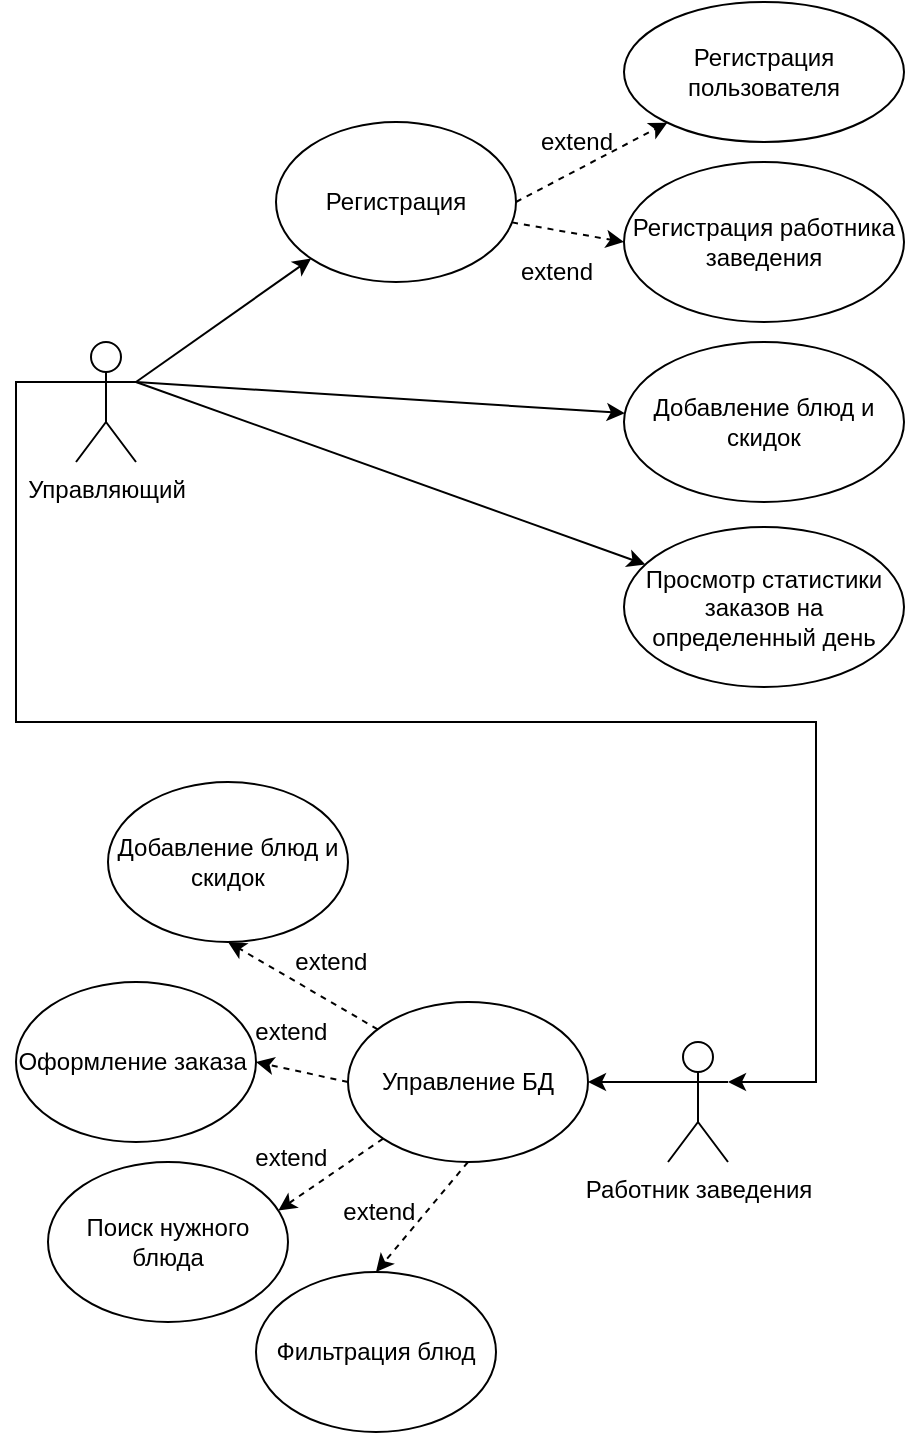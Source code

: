 <mxfile version="20.6.2" type="device"><diagram id="BxjSRpq6LhbDBTGbkhAg" name="Страница 1"><mxGraphModel dx="1422" dy="772" grid="1" gridSize="10" guides="1" tooltips="1" connect="1" arrows="1" fold="1" page="1" pageScale="1" pageWidth="827" pageHeight="1169" math="0" shadow="0"><root><mxCell id="0"/><mxCell id="1" parent="0"/><mxCell id="mq8uUiDcsaz62ZhPsxE_-1" value="Управляющий" style="shape=umlActor;verticalLabelPosition=bottom;verticalAlign=top;html=1;outlineConnect=0;" parent="1" vertex="1"><mxGeometry x="70" y="320" width="30" height="60" as="geometry"/></mxCell><mxCell id="mq8uUiDcsaz62ZhPsxE_-113" style="edgeStyle=orthogonalEdgeStyle;rounded=0;orthogonalLoop=1;jettySize=auto;html=1;startArrow=classic;startFill=1;endArrow=none;endFill=0;entryX=0;entryY=0.333;entryDx=0;entryDy=0;entryPerimeter=0;" parent="1" source="mq8uUiDcsaz62ZhPsxE_-4" target="mq8uUiDcsaz62ZhPsxE_-1" edge="1"><mxGeometry relative="1" as="geometry"><mxPoint x="-190" y="700" as="targetPoint"/><Array as="points"><mxPoint x="440" y="690"/><mxPoint x="440" y="510"/><mxPoint x="40" y="510"/><mxPoint x="40" y="340"/></Array></mxGeometry></mxCell><mxCell id="mq8uUiDcsaz62ZhPsxE_-4" value="Работник заведения" style="shape=umlActor;verticalLabelPosition=bottom;verticalAlign=top;html=1;outlineConnect=0;" parent="1" vertex="1"><mxGeometry x="366" y="670" width="30" height="60" as="geometry"/></mxCell><mxCell id="mq8uUiDcsaz62ZhPsxE_-5" value="Регистрация пользователя" style="ellipse;whiteSpace=wrap;html=1;" parent="1" vertex="1"><mxGeometry x="344" y="150" width="140" height="70" as="geometry"/></mxCell><mxCell id="mq8uUiDcsaz62ZhPsxE_-6" value="Регистрация работника заведения" style="ellipse;whiteSpace=wrap;html=1;" parent="1" vertex="1"><mxGeometry x="344" y="230" width="140" height="80" as="geometry"/></mxCell><mxCell id="mq8uUiDcsaz62ZhPsxE_-7" value="Добавление блюд и скидок" style="ellipse;whiteSpace=wrap;html=1;" parent="1" vertex="1"><mxGeometry x="344" y="320" width="140" height="80" as="geometry"/></mxCell><mxCell id="mq8uUiDcsaz62ZhPsxE_-8" value="Регистрация" style="ellipse;whiteSpace=wrap;html=1;" parent="1" vertex="1"><mxGeometry x="170" y="210" width="120" height="80" as="geometry"/></mxCell><mxCell id="mq8uUiDcsaz62ZhPsxE_-11" value="" style="endArrow=classic;html=1;rounded=0;exitX=1;exitY=0.333;exitDx=0;exitDy=0;exitPerimeter=0;entryX=0;entryY=1;entryDx=0;entryDy=0;startArrow=none;startFill=0;endFill=1;" parent="1" source="mq8uUiDcsaz62ZhPsxE_-1" target="mq8uUiDcsaz62ZhPsxE_-8" edge="1"><mxGeometry width="50" height="50" relative="1" as="geometry"><mxPoint x="150" y="370" as="sourcePoint"/><mxPoint x="200" y="320" as="targetPoint"/></mxGeometry></mxCell><mxCell id="mq8uUiDcsaz62ZhPsxE_-12" value="" style="endArrow=classic;html=1;rounded=0;dashed=1;exitX=1;exitY=0.5;exitDx=0;exitDy=0;" parent="1" source="mq8uUiDcsaz62ZhPsxE_-8" target="mq8uUiDcsaz62ZhPsxE_-5" edge="1"><mxGeometry width="50" height="50" relative="1" as="geometry"><mxPoint x="370" y="440" as="sourcePoint"/><mxPoint x="420" y="390" as="targetPoint"/></mxGeometry></mxCell><mxCell id="mq8uUiDcsaz62ZhPsxE_-14" value="extend" style="text;html=1;align=center;verticalAlign=middle;resizable=0;points=[];autosize=1;strokeColor=none;fillColor=none;" parent="1" vertex="1"><mxGeometry x="290" y="205" width="60" height="30" as="geometry"/></mxCell><mxCell id="mq8uUiDcsaz62ZhPsxE_-16" value="" style="endArrow=classic;html=1;rounded=0;dashed=1;entryX=0;entryY=0.5;entryDx=0;entryDy=0;" parent="1" source="mq8uUiDcsaz62ZhPsxE_-8" target="mq8uUiDcsaz62ZhPsxE_-6" edge="1"><mxGeometry width="50" height="50" relative="1" as="geometry"><mxPoint x="330" y="210" as="sourcePoint"/><mxPoint x="384" y="230" as="targetPoint"/></mxGeometry></mxCell><mxCell id="mq8uUiDcsaz62ZhPsxE_-17" value="extend" style="text;html=1;align=center;verticalAlign=middle;resizable=0;points=[];autosize=1;strokeColor=none;fillColor=none;" parent="1" vertex="1"><mxGeometry x="280" y="270" width="60" height="30" as="geometry"/></mxCell><mxCell id="mq8uUiDcsaz62ZhPsxE_-18" value="" style="endArrow=classic;html=1;rounded=0;startArrow=none;startFill=0;endFill=1;" parent="1" target="mq8uUiDcsaz62ZhPsxE_-7" edge="1"><mxGeometry width="50" height="50" relative="1" as="geometry"><mxPoint x="100" y="340" as="sourcePoint"/><mxPoint x="197.574" y="288.284" as="targetPoint"/></mxGeometry></mxCell><mxCell id="mq8uUiDcsaz62ZhPsxE_-27" value="Добавление блюд и скидок" style="ellipse;whiteSpace=wrap;html=1;" parent="1" vertex="1"><mxGeometry x="86" y="540" width="120" height="80" as="geometry"/></mxCell><mxCell id="mq8uUiDcsaz62ZhPsxE_-28" value="Поиск нужного блюда" style="ellipse;whiteSpace=wrap;html=1;" parent="1" vertex="1"><mxGeometry x="56" y="730" width="120" height="80" as="geometry"/></mxCell><mxCell id="mq8uUiDcsaz62ZhPsxE_-31" value="Управление БД" style="ellipse;whiteSpace=wrap;html=1;" parent="1" vertex="1"><mxGeometry x="206" y="650" width="120" height="80" as="geometry"/></mxCell><mxCell id="mq8uUiDcsaz62ZhPsxE_-33" value="" style="endArrow=classic;html=1;rounded=0;exitX=0;exitY=0.333;exitDx=0;exitDy=0;exitPerimeter=0;" parent="1" source="mq8uUiDcsaz62ZhPsxE_-4" target="mq8uUiDcsaz62ZhPsxE_-31" edge="1"><mxGeometry width="50" height="50" relative="1" as="geometry"><mxPoint x="46" y="840" as="sourcePoint"/><mxPoint x="96" y="790" as="targetPoint"/></mxGeometry></mxCell><mxCell id="mq8uUiDcsaz62ZhPsxE_-34" value="Фильтрация блюд" style="ellipse;whiteSpace=wrap;html=1;" parent="1" vertex="1"><mxGeometry x="160" y="785" width="120" height="80" as="geometry"/></mxCell><mxCell id="mq8uUiDcsaz62ZhPsxE_-35" value="Оформление заказа&amp;nbsp;" style="ellipse;whiteSpace=wrap;html=1;" parent="1" vertex="1"><mxGeometry x="40" y="640" width="120" height="80" as="geometry"/></mxCell><mxCell id="mq8uUiDcsaz62ZhPsxE_-36" value="" style="endArrow=classic;html=1;rounded=0;dashed=1;entryX=0.5;entryY=1;entryDx=0;entryDy=0;" parent="1" source="mq8uUiDcsaz62ZhPsxE_-31" target="mq8uUiDcsaz62ZhPsxE_-27" edge="1"><mxGeometry width="50" height="50" relative="1" as="geometry"><mxPoint x="136" y="1000" as="sourcePoint"/><mxPoint x="186" y="950" as="targetPoint"/></mxGeometry></mxCell><mxCell id="mq8uUiDcsaz62ZhPsxE_-38" value="" style="endArrow=classic;html=1;rounded=0;dashed=1;entryX=1;entryY=0.5;entryDx=0;entryDy=0;exitX=0;exitY=0.5;exitDx=0;exitDy=0;" parent="1" source="mq8uUiDcsaz62ZhPsxE_-31" edge="1"><mxGeometry width="50" height="50" relative="1" as="geometry"><mxPoint x="272.37" y="660.073" as="sourcePoint"/><mxPoint x="160" y="680" as="targetPoint"/></mxGeometry></mxCell><mxCell id="mq8uUiDcsaz62ZhPsxE_-39" value="" style="endArrow=classic;html=1;rounded=0;dashed=1;entryX=0.96;entryY=0.303;entryDx=0;entryDy=0;exitX=0;exitY=1;exitDx=0;exitDy=0;entryPerimeter=0;" parent="1" source="mq8uUiDcsaz62ZhPsxE_-31" target="mq8uUiDcsaz62ZhPsxE_-28" edge="1"><mxGeometry width="50" height="50" relative="1" as="geometry"><mxPoint x="282.37" y="670.073" as="sourcePoint"/><mxPoint x="276" y="605" as="targetPoint"/></mxGeometry></mxCell><mxCell id="mq8uUiDcsaz62ZhPsxE_-40" value="" style="endArrow=classic;html=1;rounded=0;dashed=1;entryX=0.5;entryY=0;entryDx=0;entryDy=0;exitX=0.5;exitY=1;exitDx=0;exitDy=0;" parent="1" source="mq8uUiDcsaz62ZhPsxE_-31" target="mq8uUiDcsaz62ZhPsxE_-34" edge="1"><mxGeometry width="50" height="50" relative="1" as="geometry"><mxPoint x="292.37" y="680.073" as="sourcePoint"/><mxPoint x="286" y="615" as="targetPoint"/></mxGeometry></mxCell><mxCell id="mq8uUiDcsaz62ZhPsxE_-41" value="&amp;nbsp;extend" style="text;html=1;strokeColor=none;fillColor=none;align=center;verticalAlign=middle;whiteSpace=wrap;rounded=0;" parent="1" vertex="1"><mxGeometry x="146" y="712.5" width="60" height="30" as="geometry"/></mxCell><mxCell id="mq8uUiDcsaz62ZhPsxE_-42" value="&amp;nbsp;extend" style="text;html=1;strokeColor=none;fillColor=none;align=center;verticalAlign=middle;whiteSpace=wrap;rounded=0;" parent="1" vertex="1"><mxGeometry x="190" y="740" width="60" height="30" as="geometry"/></mxCell><mxCell id="mq8uUiDcsaz62ZhPsxE_-43" value="&amp;nbsp;extend" style="text;html=1;strokeColor=none;fillColor=none;align=center;verticalAlign=middle;whiteSpace=wrap;rounded=0;" parent="1" vertex="1"><mxGeometry x="146" y="650" width="60" height="30" as="geometry"/></mxCell><mxCell id="mq8uUiDcsaz62ZhPsxE_-44" value="&amp;nbsp;extend" style="text;html=1;strokeColor=none;fillColor=none;align=center;verticalAlign=middle;whiteSpace=wrap;rounded=0;" parent="1" vertex="1"><mxGeometry x="166" y="615" width="60" height="30" as="geometry"/></mxCell><mxCell id="_GU7Z3sxOpdMOnlr4mnA-1" value="Просмотр статистики заказов на определенный день" style="ellipse;whiteSpace=wrap;html=1;" parent="1" vertex="1"><mxGeometry x="344" y="412.5" width="140" height="80" as="geometry"/></mxCell><mxCell id="_GU7Z3sxOpdMOnlr4mnA-2" value="" style="endArrow=classic;html=1;rounded=0;startArrow=none;startFill=0;endFill=1;exitX=1;exitY=0.333;exitDx=0;exitDy=0;exitPerimeter=0;" parent="1" source="mq8uUiDcsaz62ZhPsxE_-1" target="_GU7Z3sxOpdMOnlr4mnA-1" edge="1"><mxGeometry width="50" height="50" relative="1" as="geometry"><mxPoint x="64" y="310" as="sourcePoint"/><mxPoint x="197.574" y="380.784" as="targetPoint"/></mxGeometry></mxCell></root></mxGraphModel></diagram></mxfile>